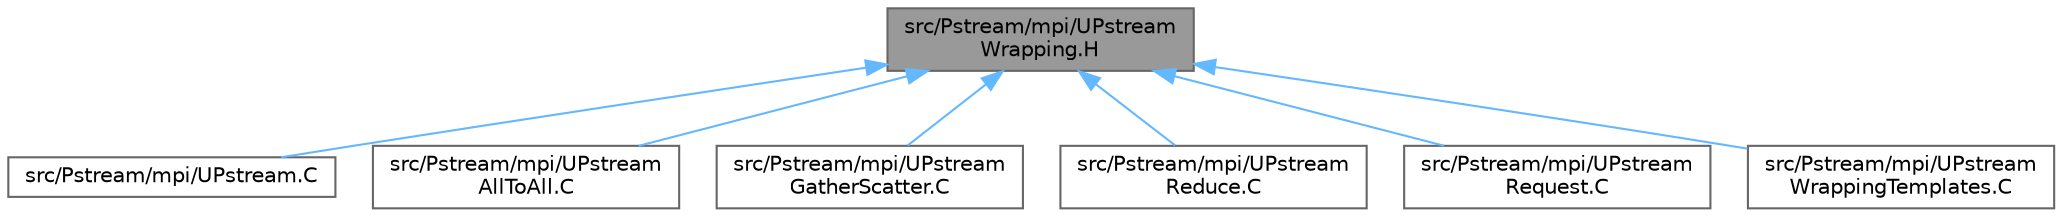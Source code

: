 digraph "src/Pstream/mpi/UPstreamWrapping.H"
{
 // LATEX_PDF_SIZE
  bgcolor="transparent";
  edge [fontname=Helvetica,fontsize=10,labelfontname=Helvetica,labelfontsize=10];
  node [fontname=Helvetica,fontsize=10,shape=box,height=0.2,width=0.4];
  Node1 [id="Node000001",label="src/Pstream/mpi/UPstream\lWrapping.H",height=0.2,width=0.4,color="gray40", fillcolor="grey60", style="filled", fontcolor="black",tooltip="Functions to wrap MPI_Bcast, MPI_Allreduce, MPI_Iallreduce etc."];
  Node1 -> Node2 [id="edge1_Node000001_Node000002",dir="back",color="steelblue1",style="solid",tooltip=" "];
  Node2 [id="Node000002",label="src/Pstream/mpi/UPstream.C",height=0.2,width=0.4,color="grey40", fillcolor="white", style="filled",URL="$Pstream_2mpi_2UPstream_8C.html",tooltip=" "];
  Node1 -> Node3 [id="edge2_Node000001_Node000003",dir="back",color="steelblue1",style="solid",tooltip=" "];
  Node3 [id="Node000003",label="src/Pstream/mpi/UPstream\lAllToAll.C",height=0.2,width=0.4,color="grey40", fillcolor="white", style="filled",URL="$mpi_2UPstreamAllToAll_8C.html",tooltip=" "];
  Node1 -> Node4 [id="edge3_Node000001_Node000004",dir="back",color="steelblue1",style="solid",tooltip=" "];
  Node4 [id="Node000004",label="src/Pstream/mpi/UPstream\lGatherScatter.C",height=0.2,width=0.4,color="grey40", fillcolor="white", style="filled",URL="$mpi_2UPstreamGatherScatter_8C.html",tooltip=" "];
  Node1 -> Node5 [id="edge4_Node000001_Node000005",dir="back",color="steelblue1",style="solid",tooltip=" "];
  Node5 [id="Node000005",label="src/Pstream/mpi/UPstream\lReduce.C",height=0.2,width=0.4,color="grey40", fillcolor="white", style="filled",URL="$mpi_2UPstreamReduce_8C.html",tooltip=" "];
  Node1 -> Node6 [id="edge5_Node000001_Node000006",dir="back",color="steelblue1",style="solid",tooltip=" "];
  Node6 [id="Node000006",label="src/Pstream/mpi/UPstream\lRequest.C",height=0.2,width=0.4,color="grey40", fillcolor="white", style="filled",URL="$mpi_2UPstreamRequest_8C.html",tooltip=" "];
  Node1 -> Node7 [id="edge6_Node000001_Node000007",dir="back",color="steelblue1",style="solid",tooltip=" "];
  Node7 [id="Node000007",label="src/Pstream/mpi/UPstream\lWrappingTemplates.C",height=0.2,width=0.4,color="grey40", fillcolor="white", style="filled",URL="$UPstreamWrappingTemplates_8C.html",tooltip=" "];
}
